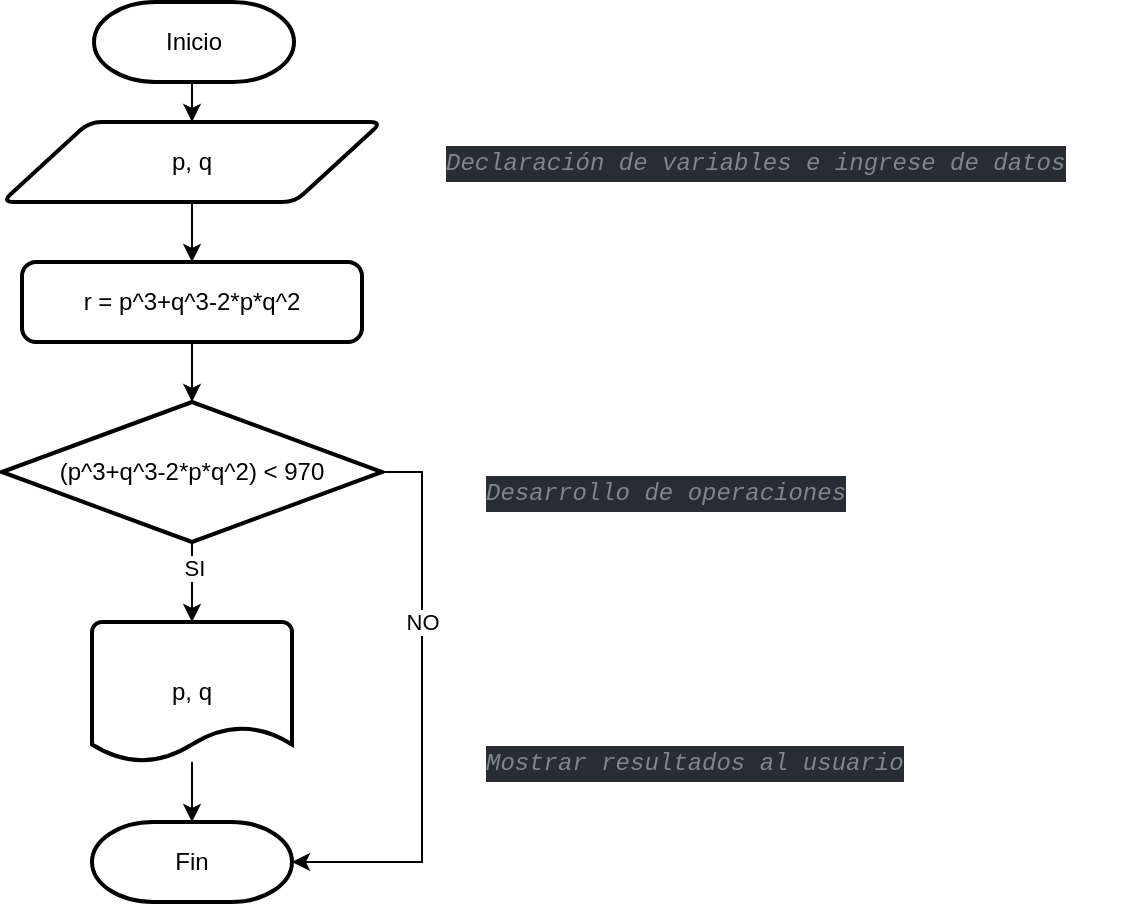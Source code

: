 <mxfile version="20.2.7" type="github">
  <diagram id="c3AFuEj24bwsZYCTcrrw" name="Page-1">
    <mxGraphModel dx="898" dy="496" grid="1" gridSize="10" guides="1" tooltips="1" connect="1" arrows="1" fold="1" page="1" pageScale="1" pageWidth="827" pageHeight="1169" math="0" shadow="0">
      <root>
        <mxCell id="0" />
        <mxCell id="1" parent="0" />
        <mxCell id="XaK7vZTml-RK6v3FLplC-1" style="edgeStyle=orthogonalEdgeStyle;rounded=0;orthogonalLoop=1;jettySize=auto;html=1;exitX=0.5;exitY=1;exitDx=0;exitDy=0;exitPerimeter=0;entryX=0.5;entryY=0;entryDx=0;entryDy=0;" edge="1" parent="1" source="XaK7vZTml-RK6v3FLplC-2" target="XaK7vZTml-RK6v3FLplC-4">
          <mxGeometry relative="1" as="geometry" />
        </mxCell>
        <mxCell id="XaK7vZTml-RK6v3FLplC-2" value="Inicio" style="strokeWidth=2;html=1;shape=mxgraph.flowchart.terminator;whiteSpace=wrap;" vertex="1" parent="1">
          <mxGeometry x="166" y="40" width="100" height="40" as="geometry" />
        </mxCell>
        <mxCell id="XaK7vZTml-RK6v3FLplC-3" style="edgeStyle=orthogonalEdgeStyle;rounded=0;orthogonalLoop=1;jettySize=auto;html=1;exitX=0.5;exitY=1;exitDx=0;exitDy=0;entryX=0.5;entryY=0;entryDx=0;entryDy=0;" edge="1" parent="1" source="XaK7vZTml-RK6v3FLplC-4" target="XaK7vZTml-RK6v3FLplC-18">
          <mxGeometry relative="1" as="geometry">
            <mxPoint x="215" y="170" as="targetPoint" />
          </mxGeometry>
        </mxCell>
        <mxCell id="XaK7vZTml-RK6v3FLplC-4" value="p, q" style="shape=parallelogram;html=1;strokeWidth=2;perimeter=parallelogramPerimeter;whiteSpace=wrap;rounded=1;arcSize=12;size=0.23;" vertex="1" parent="1">
          <mxGeometry x="120" y="100" width="190" height="40" as="geometry" />
        </mxCell>
        <mxCell id="XaK7vZTml-RK6v3FLplC-5" value="Fin" style="strokeWidth=2;html=1;shape=mxgraph.flowchart.terminator;whiteSpace=wrap;" vertex="1" parent="1">
          <mxGeometry x="165" y="450" width="100" height="40" as="geometry" />
        </mxCell>
        <mxCell id="XaK7vZTml-RK6v3FLplC-6" style="edgeStyle=orthogonalEdgeStyle;rounded=0;orthogonalLoop=1;jettySize=auto;html=1;exitX=0.5;exitY=1;exitDx=0;exitDy=0;exitPerimeter=0;entryX=0.5;entryY=0;entryDx=0;entryDy=0;entryPerimeter=0;" edge="1" parent="1" source="XaK7vZTml-RK6v3FLplC-10" target="XaK7vZTml-RK6v3FLplC-17">
          <mxGeometry relative="1" as="geometry">
            <mxPoint x="96" y="420" as="targetPoint" />
          </mxGeometry>
        </mxCell>
        <mxCell id="XaK7vZTml-RK6v3FLplC-7" value="SI" style="edgeLabel;html=1;align=center;verticalAlign=middle;resizable=0;points=[];" vertex="1" connectable="0" parent="XaK7vZTml-RK6v3FLplC-6">
          <mxGeometry x="-0.349" y="1" relative="1" as="geometry">
            <mxPoint as="offset" />
          </mxGeometry>
        </mxCell>
        <mxCell id="XaK7vZTml-RK6v3FLplC-8" style="edgeStyle=orthogonalEdgeStyle;rounded=0;orthogonalLoop=1;jettySize=auto;html=1;exitX=1;exitY=0.5;exitDx=0;exitDy=0;exitPerimeter=0;entryX=1;entryY=0.5;entryDx=0;entryDy=0;entryPerimeter=0;" edge="1" parent="1" source="XaK7vZTml-RK6v3FLplC-10" target="XaK7vZTml-RK6v3FLplC-5">
          <mxGeometry relative="1" as="geometry">
            <mxPoint x="322" y="445" as="targetPoint" />
            <Array as="points">
              <mxPoint x="330" y="275" />
              <mxPoint x="330" y="470" />
            </Array>
          </mxGeometry>
        </mxCell>
        <mxCell id="XaK7vZTml-RK6v3FLplC-9" value="NO" style="edgeLabel;html=1;align=center;verticalAlign=middle;resizable=0;points=[];" vertex="1" connectable="0" parent="XaK7vZTml-RK6v3FLplC-8">
          <mxGeometry x="-0.323" relative="1" as="geometry">
            <mxPoint as="offset" />
          </mxGeometry>
        </mxCell>
        <mxCell id="XaK7vZTml-RK6v3FLplC-10" value="(p^3+q^3-2*p*q^2) &amp;lt; 970" style="strokeWidth=2;html=1;shape=mxgraph.flowchart.decision;whiteSpace=wrap;" vertex="1" parent="1">
          <mxGeometry x="120" y="240" width="190" height="70" as="geometry" />
        </mxCell>
        <mxCell id="XaK7vZTml-RK6v3FLplC-11" value="&lt;div style=&quot;font-style: normal; font-variant-caps: normal; font-weight: normal; letter-spacing: normal; text-align: start; text-indent: 0px; text-transform: none; word-spacing: 0px; -webkit-text-stroke-width: 0px; text-decoration: none; color: rgb(171, 178, 191); background-color: rgb(40, 44, 52); font-family: &amp;quot;Fira Code&amp;quot;, &amp;quot;Menlo for Powerline&amp;quot;, Menlo, Monaco, &amp;quot;Courier New&amp;quot;, monospace; font-size: 12px; line-height: 18px;&quot;&gt;&lt;div&gt;&lt;span style=&quot;color: rgb(127, 132, 142); font-style: italic;&quot;&gt;Mostrar resultados al usuario&lt;/span&gt;&lt;/div&gt;&lt;/div&gt;" style="text;whiteSpace=wrap;html=1;" vertex="1" parent="1">
          <mxGeometry x="360" y="405" width="240" height="30" as="geometry" />
        </mxCell>
        <mxCell id="XaK7vZTml-RK6v3FLplC-12" value="&lt;div style=&quot;font-style: normal; font-variant-caps: normal; font-weight: normal; letter-spacing: normal; text-align: start; text-indent: 0px; text-transform: none; word-spacing: 0px; -webkit-text-stroke-width: 0px; text-decoration: none; color: rgb(171, 178, 191); background-color: rgb(40, 44, 52); font-family: &amp;quot;Fira Code&amp;quot;, &amp;quot;Menlo for Powerline&amp;quot;, Menlo, Monaco, &amp;quot;Courier New&amp;quot;, monospace; font-size: 12px; line-height: 18px;&quot;&gt;&lt;div&gt;&lt;span style=&quot;color: rgb(127, 132, 142); font-style: italic;&quot;&gt;Desarrollo de operaciones&lt;/span&gt;&lt;/div&gt;&lt;/div&gt;" style="text;whiteSpace=wrap;html=1;" vertex="1" parent="1">
          <mxGeometry x="360" y="270" width="210" height="30" as="geometry" />
        </mxCell>
        <mxCell id="XaK7vZTml-RK6v3FLplC-13" value="&lt;meta charset=&quot;utf-8&quot;&gt;&lt;div style=&quot;font-style: normal; font-variant-caps: normal; font-weight: normal; letter-spacing: normal; text-align: start; text-indent: 0px; text-transform: none; word-spacing: 0px; -webkit-text-stroke-width: 0px; text-decoration: none; color: rgb(171, 178, 191); background-color: rgb(40, 44, 52); font-family: &amp;quot;Fira Code&amp;quot;, &amp;quot;Menlo for Powerline&amp;quot;, Menlo, Monaco, &amp;quot;Courier New&amp;quot;, monospace; font-size: 12px; line-height: 18px;&quot;&gt;&lt;div&gt;&lt;span style=&quot;color: rgb(127, 132, 142); font-style: italic;&quot;&gt;Declaración de variables e ingrese de datos&lt;/span&gt;&lt;/div&gt;&lt;/div&gt;" style="text;whiteSpace=wrap;html=1;" vertex="1" parent="1">
          <mxGeometry x="340" y="105" width="340" height="30" as="geometry" />
        </mxCell>
        <mxCell id="XaK7vZTml-RK6v3FLplC-16" value="" style="edgeStyle=orthogonalEdgeStyle;rounded=0;orthogonalLoop=1;jettySize=auto;html=1;" edge="1" parent="1" source="XaK7vZTml-RK6v3FLplC-17" target="XaK7vZTml-RK6v3FLplC-5">
          <mxGeometry relative="1" as="geometry" />
        </mxCell>
        <mxCell id="XaK7vZTml-RK6v3FLplC-17" value="p, q" style="strokeWidth=2;html=1;shape=mxgraph.flowchart.document2;whiteSpace=wrap;size=0.25;" vertex="1" parent="1">
          <mxGeometry x="165" y="350" width="100" height="70" as="geometry" />
        </mxCell>
        <mxCell id="XaK7vZTml-RK6v3FLplC-20" style="edgeStyle=orthogonalEdgeStyle;rounded=0;orthogonalLoop=1;jettySize=auto;html=1;exitX=0.5;exitY=1;exitDx=0;exitDy=0;entryX=0.5;entryY=0;entryDx=0;entryDy=0;entryPerimeter=0;" edge="1" parent="1" source="XaK7vZTml-RK6v3FLplC-18" target="XaK7vZTml-RK6v3FLplC-10">
          <mxGeometry relative="1" as="geometry" />
        </mxCell>
        <mxCell id="XaK7vZTml-RK6v3FLplC-18" value="r =&amp;nbsp;p^3+q^3-2*p*q^2" style="rounded=1;whiteSpace=wrap;html=1;absoluteArcSize=1;arcSize=14;strokeWidth=2;" vertex="1" parent="1">
          <mxGeometry x="130" y="170" width="170" height="40" as="geometry" />
        </mxCell>
      </root>
    </mxGraphModel>
  </diagram>
</mxfile>

